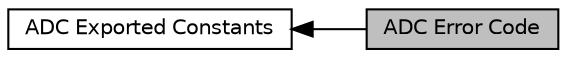 digraph "ADC Error Code"
{
  edge [fontname="Helvetica",fontsize="10",labelfontname="Helvetica",labelfontsize="10"];
  node [fontname="Helvetica",fontsize="10",shape=record];
  rankdir=LR;
  Node0 [label="ADC Error Code",height=0.2,width=0.4,color="black", fillcolor="grey75", style="filled", fontcolor="black"];
  Node1 [label="ADC Exported Constants",height=0.2,width=0.4,color="black", fillcolor="white", style="filled",URL="$group___a_d_c___exported___constants.html"];
  Node1->Node0 [shape=plaintext, dir="back", style="solid"];
}
